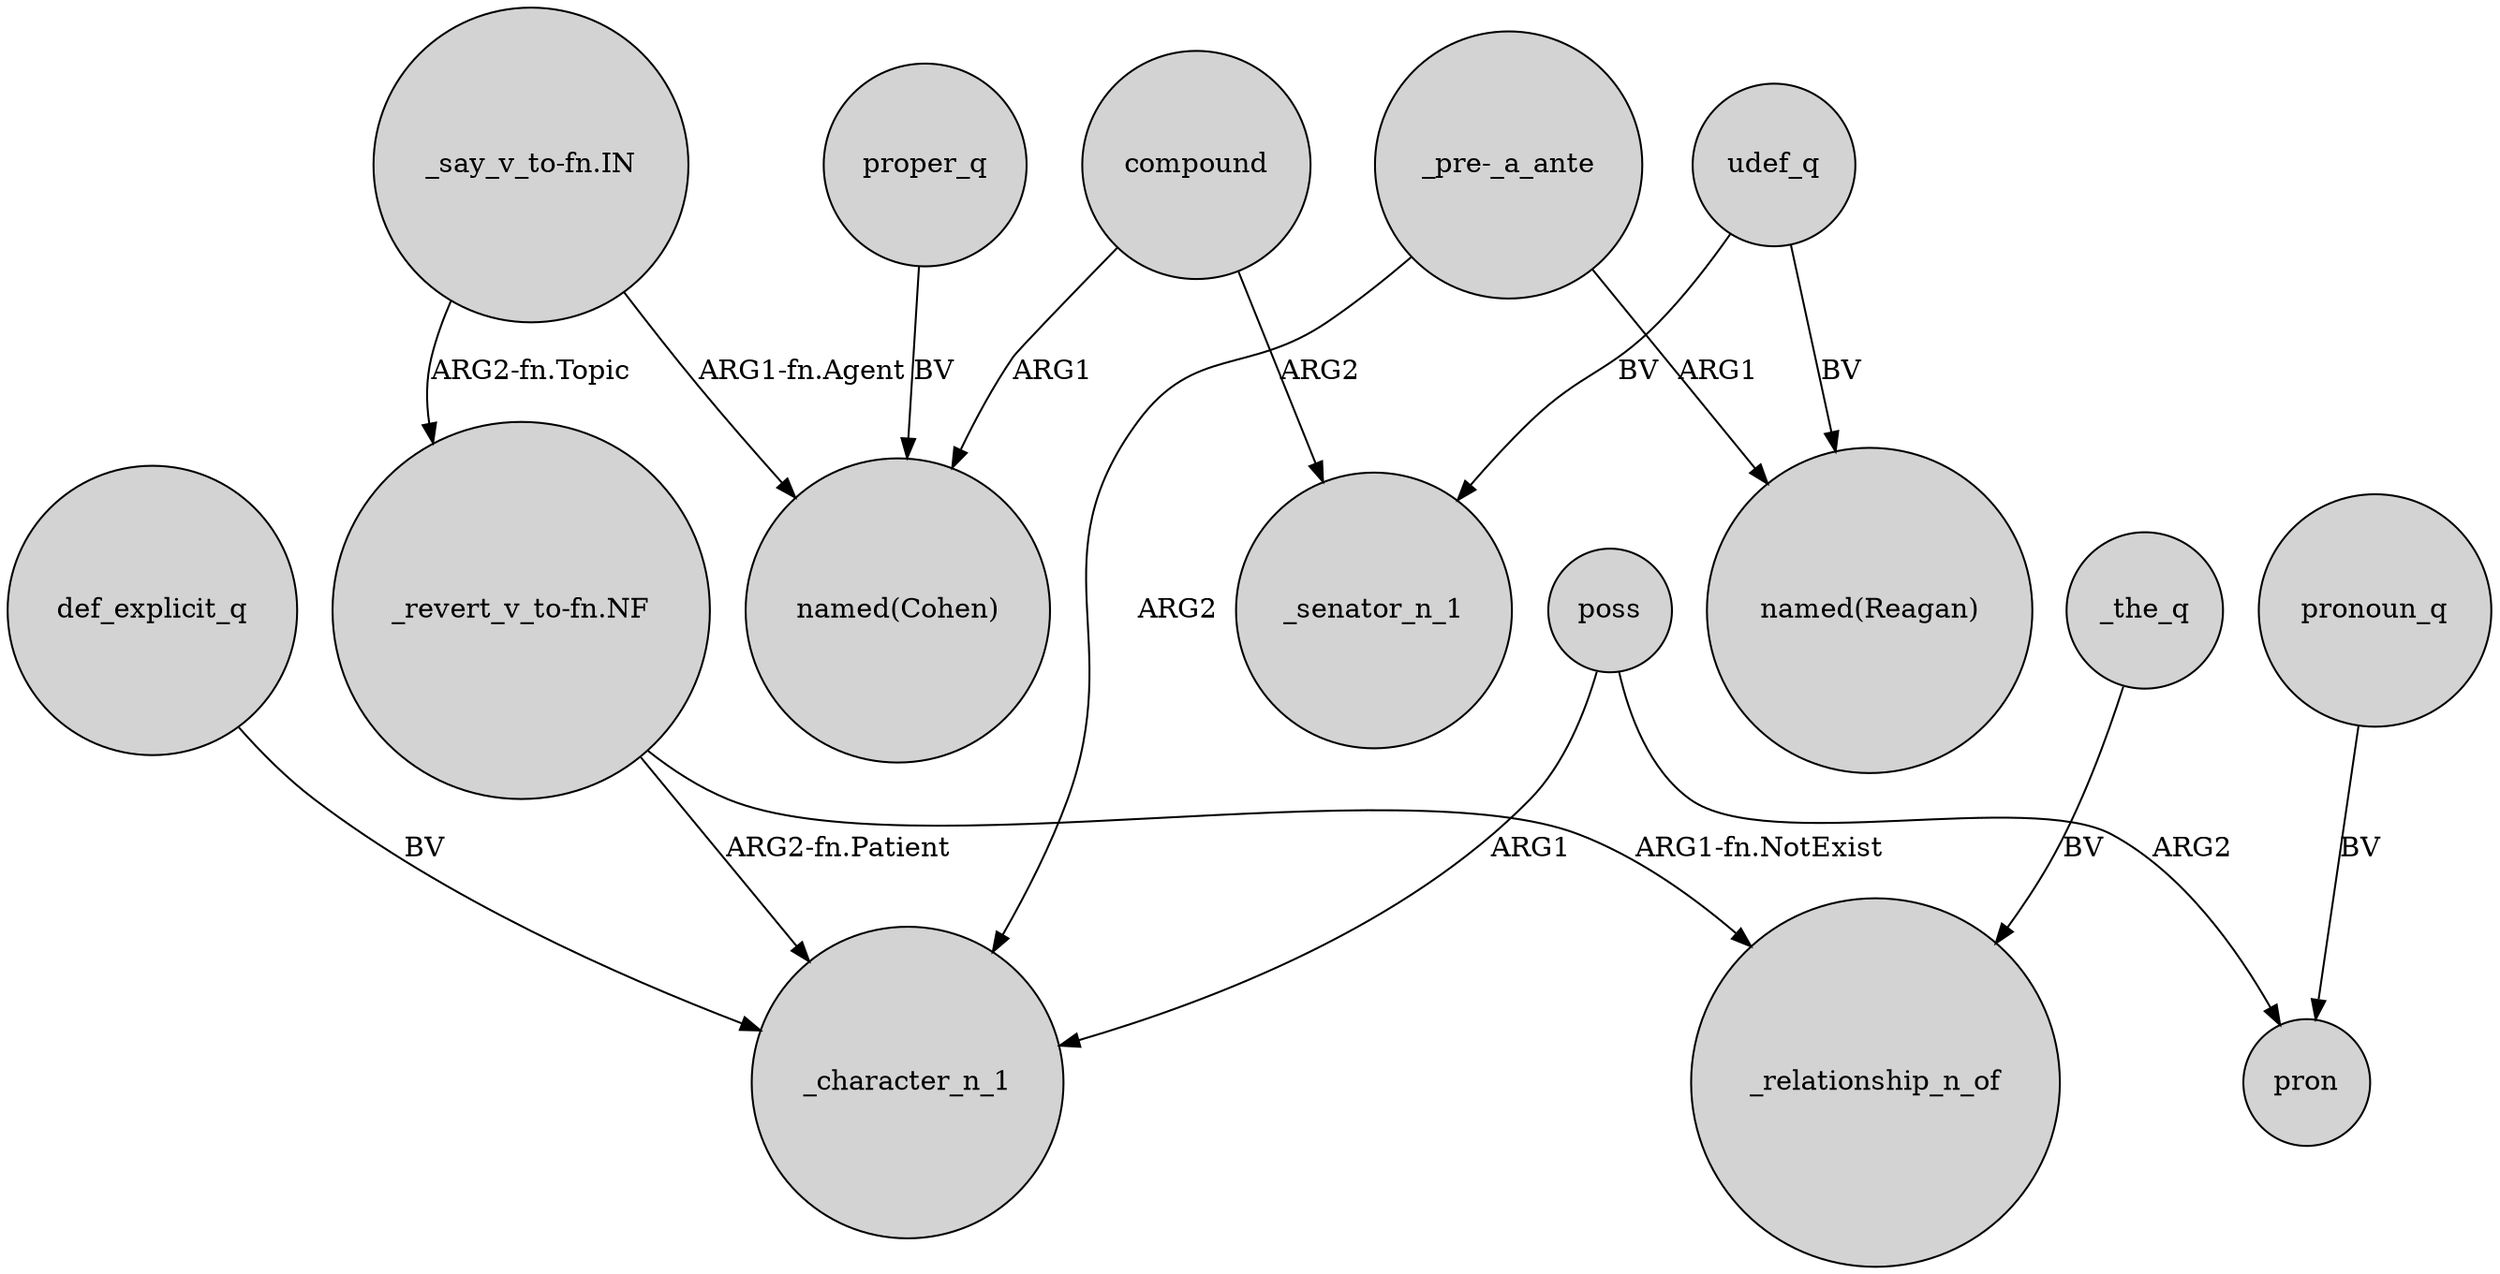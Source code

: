 digraph {
	node [shape=circle style=filled]
	poss -> _character_n_1 [label=ARG1]
	def_explicit_q -> _character_n_1 [label=BV]
	"_say_v_to-fn.IN" -> "_revert_v_to-fn.NF" [label="ARG2-fn.Topic"]
	proper_q -> "named(Cohen)" [label=BV]
	udef_q -> _senator_n_1 [label=BV]
	"_pre-_a_ante" -> _character_n_1 [label=ARG2]
	udef_q -> "named(Reagan)" [label=BV]
	"_revert_v_to-fn.NF" -> _relationship_n_of [label="ARG1-fn.NotExist"]
	"_say_v_to-fn.IN" -> "named(Cohen)" [label="ARG1-fn.Agent"]
	"_revert_v_to-fn.NF" -> _character_n_1 [label="ARG2-fn.Patient"]
	poss -> pron [label=ARG2]
	_the_q -> _relationship_n_of [label=BV]
	compound -> _senator_n_1 [label=ARG2]
	compound -> "named(Cohen)" [label=ARG1]
	"_pre-_a_ante" -> "named(Reagan)" [label=ARG1]
	pronoun_q -> pron [label=BV]
}
